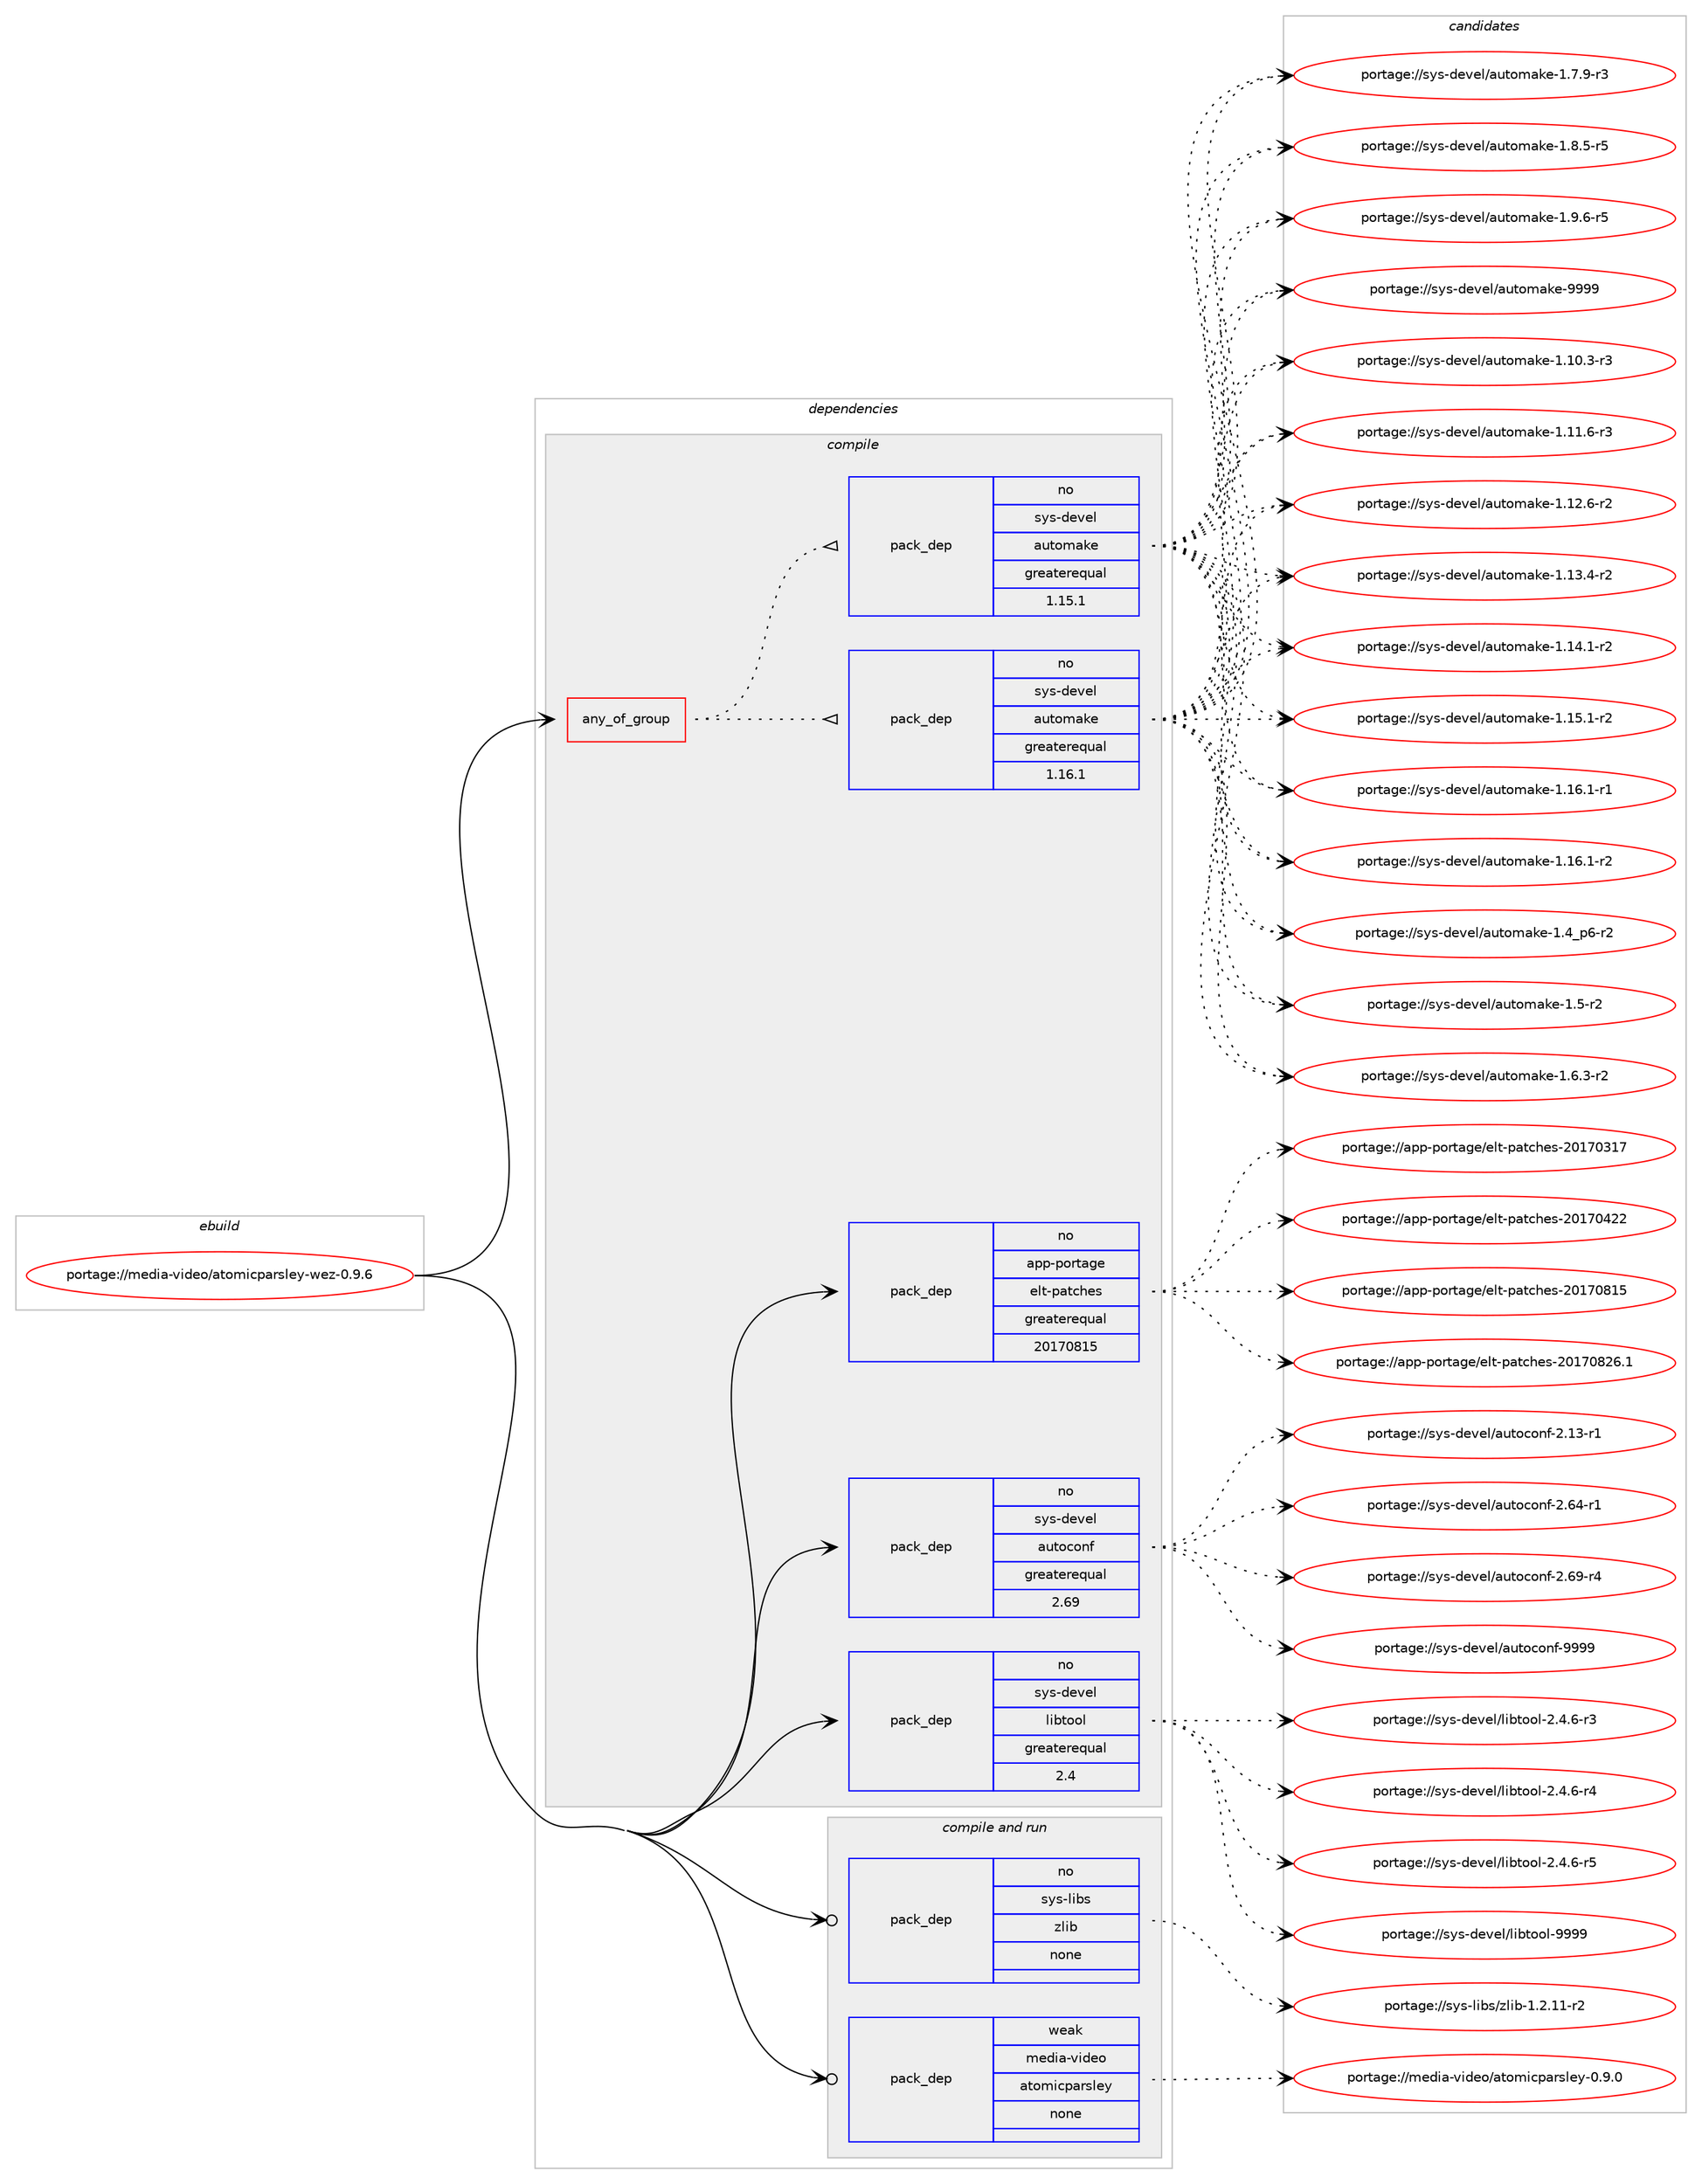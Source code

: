 digraph prolog {

# *************
# Graph options
# *************

newrank=true;
concentrate=true;
compound=true;
graph [rankdir=LR,fontname=Helvetica,fontsize=10,ranksep=1.5];#, ranksep=2.5, nodesep=0.2];
edge  [arrowhead=vee];
node  [fontname=Helvetica,fontsize=10];

# **********
# The ebuild
# **********

subgraph cluster_leftcol {
color=gray;
rank=same;
label=<<i>ebuild</i>>;
id [label="portage://media-video/atomicparsley-wez-0.9.6", color=red, width=4, href="../media-video/atomicparsley-wez-0.9.6.svg"];
}

# ****************
# The dependencies
# ****************

subgraph cluster_midcol {
color=gray;
label=<<i>dependencies</i>>;
subgraph cluster_compile {
fillcolor="#eeeeee";
style=filled;
label=<<i>compile</i>>;
subgraph any5411 {
dependency338653 [label=<<TABLE BORDER="0" CELLBORDER="1" CELLSPACING="0" CELLPADDING="4"><TR><TD CELLPADDING="10">any_of_group</TD></TR></TABLE>>, shape=none, color=red];subgraph pack248919 {
dependency338654 [label=<<TABLE BORDER="0" CELLBORDER="1" CELLSPACING="0" CELLPADDING="4" WIDTH="220"><TR><TD ROWSPAN="6" CELLPADDING="30">pack_dep</TD></TR><TR><TD WIDTH="110">no</TD></TR><TR><TD>sys-devel</TD></TR><TR><TD>automake</TD></TR><TR><TD>greaterequal</TD></TR><TR><TD>1.16.1</TD></TR></TABLE>>, shape=none, color=blue];
}
dependency338653:e -> dependency338654:w [weight=20,style="dotted",arrowhead="oinv"];
subgraph pack248920 {
dependency338655 [label=<<TABLE BORDER="0" CELLBORDER="1" CELLSPACING="0" CELLPADDING="4" WIDTH="220"><TR><TD ROWSPAN="6" CELLPADDING="30">pack_dep</TD></TR><TR><TD WIDTH="110">no</TD></TR><TR><TD>sys-devel</TD></TR><TR><TD>automake</TD></TR><TR><TD>greaterequal</TD></TR><TR><TD>1.15.1</TD></TR></TABLE>>, shape=none, color=blue];
}
dependency338653:e -> dependency338655:w [weight=20,style="dotted",arrowhead="oinv"];
}
id:e -> dependency338653:w [weight=20,style="solid",arrowhead="vee"];
subgraph pack248921 {
dependency338656 [label=<<TABLE BORDER="0" CELLBORDER="1" CELLSPACING="0" CELLPADDING="4" WIDTH="220"><TR><TD ROWSPAN="6" CELLPADDING="30">pack_dep</TD></TR><TR><TD WIDTH="110">no</TD></TR><TR><TD>app-portage</TD></TR><TR><TD>elt-patches</TD></TR><TR><TD>greaterequal</TD></TR><TR><TD>20170815</TD></TR></TABLE>>, shape=none, color=blue];
}
id:e -> dependency338656:w [weight=20,style="solid",arrowhead="vee"];
subgraph pack248922 {
dependency338657 [label=<<TABLE BORDER="0" CELLBORDER="1" CELLSPACING="0" CELLPADDING="4" WIDTH="220"><TR><TD ROWSPAN="6" CELLPADDING="30">pack_dep</TD></TR><TR><TD WIDTH="110">no</TD></TR><TR><TD>sys-devel</TD></TR><TR><TD>autoconf</TD></TR><TR><TD>greaterequal</TD></TR><TR><TD>2.69</TD></TR></TABLE>>, shape=none, color=blue];
}
id:e -> dependency338657:w [weight=20,style="solid",arrowhead="vee"];
subgraph pack248923 {
dependency338658 [label=<<TABLE BORDER="0" CELLBORDER="1" CELLSPACING="0" CELLPADDING="4" WIDTH="220"><TR><TD ROWSPAN="6" CELLPADDING="30">pack_dep</TD></TR><TR><TD WIDTH="110">no</TD></TR><TR><TD>sys-devel</TD></TR><TR><TD>libtool</TD></TR><TR><TD>greaterequal</TD></TR><TR><TD>2.4</TD></TR></TABLE>>, shape=none, color=blue];
}
id:e -> dependency338658:w [weight=20,style="solid",arrowhead="vee"];
}
subgraph cluster_compileandrun {
fillcolor="#eeeeee";
style=filled;
label=<<i>compile and run</i>>;
subgraph pack248924 {
dependency338659 [label=<<TABLE BORDER="0" CELLBORDER="1" CELLSPACING="0" CELLPADDING="4" WIDTH="220"><TR><TD ROWSPAN="6" CELLPADDING="30">pack_dep</TD></TR><TR><TD WIDTH="110">no</TD></TR><TR><TD>sys-libs</TD></TR><TR><TD>zlib</TD></TR><TR><TD>none</TD></TR><TR><TD></TD></TR></TABLE>>, shape=none, color=blue];
}
id:e -> dependency338659:w [weight=20,style="solid",arrowhead="odotvee"];
subgraph pack248925 {
dependency338660 [label=<<TABLE BORDER="0" CELLBORDER="1" CELLSPACING="0" CELLPADDING="4" WIDTH="220"><TR><TD ROWSPAN="6" CELLPADDING="30">pack_dep</TD></TR><TR><TD WIDTH="110">weak</TD></TR><TR><TD>media-video</TD></TR><TR><TD>atomicparsley</TD></TR><TR><TD>none</TD></TR><TR><TD></TD></TR></TABLE>>, shape=none, color=blue];
}
id:e -> dependency338660:w [weight=20,style="solid",arrowhead="odotvee"];
}
subgraph cluster_run {
fillcolor="#eeeeee";
style=filled;
label=<<i>run</i>>;
}
}

# **************
# The candidates
# **************

subgraph cluster_choices {
rank=same;
color=gray;
label=<<i>candidates</i>>;

subgraph choice248919 {
color=black;
nodesep=1;
choiceportage11512111545100101118101108479711711611110997107101454946494846514511451 [label="portage://sys-devel/automake-1.10.3-r3", color=red, width=4,href="../sys-devel/automake-1.10.3-r3.svg"];
choiceportage11512111545100101118101108479711711611110997107101454946494946544511451 [label="portage://sys-devel/automake-1.11.6-r3", color=red, width=4,href="../sys-devel/automake-1.11.6-r3.svg"];
choiceportage11512111545100101118101108479711711611110997107101454946495046544511450 [label="portage://sys-devel/automake-1.12.6-r2", color=red, width=4,href="../sys-devel/automake-1.12.6-r2.svg"];
choiceportage11512111545100101118101108479711711611110997107101454946495146524511450 [label="portage://sys-devel/automake-1.13.4-r2", color=red, width=4,href="../sys-devel/automake-1.13.4-r2.svg"];
choiceportage11512111545100101118101108479711711611110997107101454946495246494511450 [label="portage://sys-devel/automake-1.14.1-r2", color=red, width=4,href="../sys-devel/automake-1.14.1-r2.svg"];
choiceportage11512111545100101118101108479711711611110997107101454946495346494511450 [label="portage://sys-devel/automake-1.15.1-r2", color=red, width=4,href="../sys-devel/automake-1.15.1-r2.svg"];
choiceportage11512111545100101118101108479711711611110997107101454946495446494511449 [label="portage://sys-devel/automake-1.16.1-r1", color=red, width=4,href="../sys-devel/automake-1.16.1-r1.svg"];
choiceportage11512111545100101118101108479711711611110997107101454946495446494511450 [label="portage://sys-devel/automake-1.16.1-r2", color=red, width=4,href="../sys-devel/automake-1.16.1-r2.svg"];
choiceportage115121115451001011181011084797117116111109971071014549465295112544511450 [label="portage://sys-devel/automake-1.4_p6-r2", color=red, width=4,href="../sys-devel/automake-1.4_p6-r2.svg"];
choiceportage11512111545100101118101108479711711611110997107101454946534511450 [label="portage://sys-devel/automake-1.5-r2", color=red, width=4,href="../sys-devel/automake-1.5-r2.svg"];
choiceportage115121115451001011181011084797117116111109971071014549465446514511450 [label="portage://sys-devel/automake-1.6.3-r2", color=red, width=4,href="../sys-devel/automake-1.6.3-r2.svg"];
choiceportage115121115451001011181011084797117116111109971071014549465546574511451 [label="portage://sys-devel/automake-1.7.9-r3", color=red, width=4,href="../sys-devel/automake-1.7.9-r3.svg"];
choiceportage115121115451001011181011084797117116111109971071014549465646534511453 [label="portage://sys-devel/automake-1.8.5-r5", color=red, width=4,href="../sys-devel/automake-1.8.5-r5.svg"];
choiceportage115121115451001011181011084797117116111109971071014549465746544511453 [label="portage://sys-devel/automake-1.9.6-r5", color=red, width=4,href="../sys-devel/automake-1.9.6-r5.svg"];
choiceportage115121115451001011181011084797117116111109971071014557575757 [label="portage://sys-devel/automake-9999", color=red, width=4,href="../sys-devel/automake-9999.svg"];
dependency338654:e -> choiceportage11512111545100101118101108479711711611110997107101454946494846514511451:w [style=dotted,weight="100"];
dependency338654:e -> choiceportage11512111545100101118101108479711711611110997107101454946494946544511451:w [style=dotted,weight="100"];
dependency338654:e -> choiceportage11512111545100101118101108479711711611110997107101454946495046544511450:w [style=dotted,weight="100"];
dependency338654:e -> choiceportage11512111545100101118101108479711711611110997107101454946495146524511450:w [style=dotted,weight="100"];
dependency338654:e -> choiceportage11512111545100101118101108479711711611110997107101454946495246494511450:w [style=dotted,weight="100"];
dependency338654:e -> choiceportage11512111545100101118101108479711711611110997107101454946495346494511450:w [style=dotted,weight="100"];
dependency338654:e -> choiceportage11512111545100101118101108479711711611110997107101454946495446494511449:w [style=dotted,weight="100"];
dependency338654:e -> choiceportage11512111545100101118101108479711711611110997107101454946495446494511450:w [style=dotted,weight="100"];
dependency338654:e -> choiceportage115121115451001011181011084797117116111109971071014549465295112544511450:w [style=dotted,weight="100"];
dependency338654:e -> choiceportage11512111545100101118101108479711711611110997107101454946534511450:w [style=dotted,weight="100"];
dependency338654:e -> choiceportage115121115451001011181011084797117116111109971071014549465446514511450:w [style=dotted,weight="100"];
dependency338654:e -> choiceportage115121115451001011181011084797117116111109971071014549465546574511451:w [style=dotted,weight="100"];
dependency338654:e -> choiceportage115121115451001011181011084797117116111109971071014549465646534511453:w [style=dotted,weight="100"];
dependency338654:e -> choiceportage115121115451001011181011084797117116111109971071014549465746544511453:w [style=dotted,weight="100"];
dependency338654:e -> choiceportage115121115451001011181011084797117116111109971071014557575757:w [style=dotted,weight="100"];
}
subgraph choice248920 {
color=black;
nodesep=1;
choiceportage11512111545100101118101108479711711611110997107101454946494846514511451 [label="portage://sys-devel/automake-1.10.3-r3", color=red, width=4,href="../sys-devel/automake-1.10.3-r3.svg"];
choiceportage11512111545100101118101108479711711611110997107101454946494946544511451 [label="portage://sys-devel/automake-1.11.6-r3", color=red, width=4,href="../sys-devel/automake-1.11.6-r3.svg"];
choiceportage11512111545100101118101108479711711611110997107101454946495046544511450 [label="portage://sys-devel/automake-1.12.6-r2", color=red, width=4,href="../sys-devel/automake-1.12.6-r2.svg"];
choiceportage11512111545100101118101108479711711611110997107101454946495146524511450 [label="portage://sys-devel/automake-1.13.4-r2", color=red, width=4,href="../sys-devel/automake-1.13.4-r2.svg"];
choiceportage11512111545100101118101108479711711611110997107101454946495246494511450 [label="portage://sys-devel/automake-1.14.1-r2", color=red, width=4,href="../sys-devel/automake-1.14.1-r2.svg"];
choiceportage11512111545100101118101108479711711611110997107101454946495346494511450 [label="portage://sys-devel/automake-1.15.1-r2", color=red, width=4,href="../sys-devel/automake-1.15.1-r2.svg"];
choiceportage11512111545100101118101108479711711611110997107101454946495446494511449 [label="portage://sys-devel/automake-1.16.1-r1", color=red, width=4,href="../sys-devel/automake-1.16.1-r1.svg"];
choiceportage11512111545100101118101108479711711611110997107101454946495446494511450 [label="portage://sys-devel/automake-1.16.1-r2", color=red, width=4,href="../sys-devel/automake-1.16.1-r2.svg"];
choiceportage115121115451001011181011084797117116111109971071014549465295112544511450 [label="portage://sys-devel/automake-1.4_p6-r2", color=red, width=4,href="../sys-devel/automake-1.4_p6-r2.svg"];
choiceportage11512111545100101118101108479711711611110997107101454946534511450 [label="portage://sys-devel/automake-1.5-r2", color=red, width=4,href="../sys-devel/automake-1.5-r2.svg"];
choiceportage115121115451001011181011084797117116111109971071014549465446514511450 [label="portage://sys-devel/automake-1.6.3-r2", color=red, width=4,href="../sys-devel/automake-1.6.3-r2.svg"];
choiceportage115121115451001011181011084797117116111109971071014549465546574511451 [label="portage://sys-devel/automake-1.7.9-r3", color=red, width=4,href="../sys-devel/automake-1.7.9-r3.svg"];
choiceportage115121115451001011181011084797117116111109971071014549465646534511453 [label="portage://sys-devel/automake-1.8.5-r5", color=red, width=4,href="../sys-devel/automake-1.8.5-r5.svg"];
choiceportage115121115451001011181011084797117116111109971071014549465746544511453 [label="portage://sys-devel/automake-1.9.6-r5", color=red, width=4,href="../sys-devel/automake-1.9.6-r5.svg"];
choiceportage115121115451001011181011084797117116111109971071014557575757 [label="portage://sys-devel/automake-9999", color=red, width=4,href="../sys-devel/automake-9999.svg"];
dependency338655:e -> choiceportage11512111545100101118101108479711711611110997107101454946494846514511451:w [style=dotted,weight="100"];
dependency338655:e -> choiceportage11512111545100101118101108479711711611110997107101454946494946544511451:w [style=dotted,weight="100"];
dependency338655:e -> choiceportage11512111545100101118101108479711711611110997107101454946495046544511450:w [style=dotted,weight="100"];
dependency338655:e -> choiceportage11512111545100101118101108479711711611110997107101454946495146524511450:w [style=dotted,weight="100"];
dependency338655:e -> choiceportage11512111545100101118101108479711711611110997107101454946495246494511450:w [style=dotted,weight="100"];
dependency338655:e -> choiceportage11512111545100101118101108479711711611110997107101454946495346494511450:w [style=dotted,weight="100"];
dependency338655:e -> choiceportage11512111545100101118101108479711711611110997107101454946495446494511449:w [style=dotted,weight="100"];
dependency338655:e -> choiceportage11512111545100101118101108479711711611110997107101454946495446494511450:w [style=dotted,weight="100"];
dependency338655:e -> choiceportage115121115451001011181011084797117116111109971071014549465295112544511450:w [style=dotted,weight="100"];
dependency338655:e -> choiceportage11512111545100101118101108479711711611110997107101454946534511450:w [style=dotted,weight="100"];
dependency338655:e -> choiceportage115121115451001011181011084797117116111109971071014549465446514511450:w [style=dotted,weight="100"];
dependency338655:e -> choiceportage115121115451001011181011084797117116111109971071014549465546574511451:w [style=dotted,weight="100"];
dependency338655:e -> choiceportage115121115451001011181011084797117116111109971071014549465646534511453:w [style=dotted,weight="100"];
dependency338655:e -> choiceportage115121115451001011181011084797117116111109971071014549465746544511453:w [style=dotted,weight="100"];
dependency338655:e -> choiceportage115121115451001011181011084797117116111109971071014557575757:w [style=dotted,weight="100"];
}
subgraph choice248921 {
color=black;
nodesep=1;
choiceportage97112112451121111141169710310147101108116451129711699104101115455048495548514955 [label="portage://app-portage/elt-patches-20170317", color=red, width=4,href="../app-portage/elt-patches-20170317.svg"];
choiceportage97112112451121111141169710310147101108116451129711699104101115455048495548525050 [label="portage://app-portage/elt-patches-20170422", color=red, width=4,href="../app-portage/elt-patches-20170422.svg"];
choiceportage97112112451121111141169710310147101108116451129711699104101115455048495548564953 [label="portage://app-portage/elt-patches-20170815", color=red, width=4,href="../app-portage/elt-patches-20170815.svg"];
choiceportage971121124511211111411697103101471011081164511297116991041011154550484955485650544649 [label="portage://app-portage/elt-patches-20170826.1", color=red, width=4,href="../app-portage/elt-patches-20170826.1.svg"];
dependency338656:e -> choiceportage97112112451121111141169710310147101108116451129711699104101115455048495548514955:w [style=dotted,weight="100"];
dependency338656:e -> choiceportage97112112451121111141169710310147101108116451129711699104101115455048495548525050:w [style=dotted,weight="100"];
dependency338656:e -> choiceportage97112112451121111141169710310147101108116451129711699104101115455048495548564953:w [style=dotted,weight="100"];
dependency338656:e -> choiceportage971121124511211111411697103101471011081164511297116991041011154550484955485650544649:w [style=dotted,weight="100"];
}
subgraph choice248922 {
color=black;
nodesep=1;
choiceportage1151211154510010111810110847971171161119911111010245504649514511449 [label="portage://sys-devel/autoconf-2.13-r1", color=red, width=4,href="../sys-devel/autoconf-2.13-r1.svg"];
choiceportage1151211154510010111810110847971171161119911111010245504654524511449 [label="portage://sys-devel/autoconf-2.64-r1", color=red, width=4,href="../sys-devel/autoconf-2.64-r1.svg"];
choiceportage1151211154510010111810110847971171161119911111010245504654574511452 [label="portage://sys-devel/autoconf-2.69-r4", color=red, width=4,href="../sys-devel/autoconf-2.69-r4.svg"];
choiceportage115121115451001011181011084797117116111991111101024557575757 [label="portage://sys-devel/autoconf-9999", color=red, width=4,href="../sys-devel/autoconf-9999.svg"];
dependency338657:e -> choiceportage1151211154510010111810110847971171161119911111010245504649514511449:w [style=dotted,weight="100"];
dependency338657:e -> choiceportage1151211154510010111810110847971171161119911111010245504654524511449:w [style=dotted,weight="100"];
dependency338657:e -> choiceportage1151211154510010111810110847971171161119911111010245504654574511452:w [style=dotted,weight="100"];
dependency338657:e -> choiceportage115121115451001011181011084797117116111991111101024557575757:w [style=dotted,weight="100"];
}
subgraph choice248923 {
color=black;
nodesep=1;
choiceportage1151211154510010111810110847108105981161111111084550465246544511451 [label="portage://sys-devel/libtool-2.4.6-r3", color=red, width=4,href="../sys-devel/libtool-2.4.6-r3.svg"];
choiceportage1151211154510010111810110847108105981161111111084550465246544511452 [label="portage://sys-devel/libtool-2.4.6-r4", color=red, width=4,href="../sys-devel/libtool-2.4.6-r4.svg"];
choiceportage1151211154510010111810110847108105981161111111084550465246544511453 [label="portage://sys-devel/libtool-2.4.6-r5", color=red, width=4,href="../sys-devel/libtool-2.4.6-r5.svg"];
choiceportage1151211154510010111810110847108105981161111111084557575757 [label="portage://sys-devel/libtool-9999", color=red, width=4,href="../sys-devel/libtool-9999.svg"];
dependency338658:e -> choiceportage1151211154510010111810110847108105981161111111084550465246544511451:w [style=dotted,weight="100"];
dependency338658:e -> choiceportage1151211154510010111810110847108105981161111111084550465246544511452:w [style=dotted,weight="100"];
dependency338658:e -> choiceportage1151211154510010111810110847108105981161111111084550465246544511453:w [style=dotted,weight="100"];
dependency338658:e -> choiceportage1151211154510010111810110847108105981161111111084557575757:w [style=dotted,weight="100"];
}
subgraph choice248924 {
color=black;
nodesep=1;
choiceportage11512111545108105981154712210810598454946504649494511450 [label="portage://sys-libs/zlib-1.2.11-r2", color=red, width=4,href="../sys-libs/zlib-1.2.11-r2.svg"];
dependency338659:e -> choiceportage11512111545108105981154712210810598454946504649494511450:w [style=dotted,weight="100"];
}
subgraph choice248925 {
color=black;
nodesep=1;
choiceportage109101100105974511810510010111147971161111091059911297114115108101121454846574648 [label="portage://media-video/atomicparsley-0.9.0", color=red, width=4,href="../media-video/atomicparsley-0.9.0.svg"];
dependency338660:e -> choiceportage109101100105974511810510010111147971161111091059911297114115108101121454846574648:w [style=dotted,weight="100"];
}
}

}
